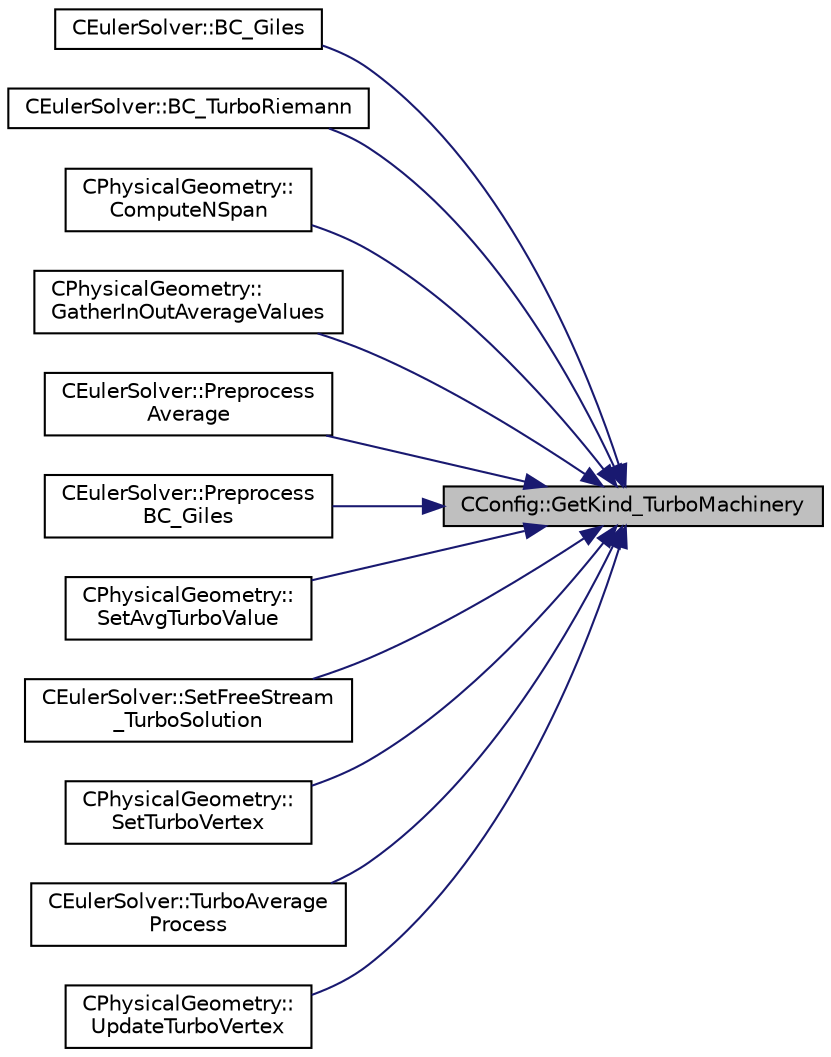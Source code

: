 digraph "CConfig::GetKind_TurboMachinery"
{
 // LATEX_PDF_SIZE
  edge [fontname="Helvetica",fontsize="10",labelfontname="Helvetica",labelfontsize="10"];
  node [fontname="Helvetica",fontsize="10",shape=record];
  rankdir="RL";
  Node1 [label="CConfig::GetKind_TurboMachinery",height=0.2,width=0.4,color="black", fillcolor="grey75", style="filled", fontcolor="black",tooltip="Get the kind of turbomachinery architecture."];
  Node1 -> Node2 [dir="back",color="midnightblue",fontsize="10",style="solid",fontname="Helvetica"];
  Node2 [label="CEulerSolver::BC_Giles",height=0.2,width=0.4,color="black", fillcolor="white", style="filled",URL="$classCEulerSolver.html#a40fad0a57e8dcba8a8f4d4fa8eab02f0",tooltip="Impose the boundary condition using characteristic recostruction."];
  Node1 -> Node3 [dir="back",color="midnightblue",fontsize="10",style="solid",fontname="Helvetica"];
  Node3 [label="CEulerSolver::BC_TurboRiemann",height=0.2,width=0.4,color="black", fillcolor="white", style="filled",URL="$classCEulerSolver.html#a8e036f2dff1d945d814c93a74159a3cc",tooltip="Impose the boundary condition using characteristic recostruction."];
  Node1 -> Node4 [dir="back",color="midnightblue",fontsize="10",style="solid",fontname="Helvetica"];
  Node4 [label="CPhysicalGeometry::\lComputeNSpan",height=0.2,width=0.4,color="black", fillcolor="white", style="filled",URL="$classCPhysicalGeometry.html#aa3fbc055a43bbab16e7b5aa5ceecd14f",tooltip="Set number of span wise level for turbomachinery computation."];
  Node1 -> Node5 [dir="back",color="midnightblue",fontsize="10",style="solid",fontname="Helvetica"];
  Node5 [label="CPhysicalGeometry::\lGatherInOutAverageValues",height=0.2,width=0.4,color="black", fillcolor="white", style="filled",URL="$classCPhysicalGeometry.html#af64e3443a9381960d56065bd61802ab3",tooltip="Set turbo boundary vertex."];
  Node1 -> Node6 [dir="back",color="midnightblue",fontsize="10",style="solid",fontname="Helvetica"];
  Node6 [label="CEulerSolver::Preprocess\lAverage",height=0.2,width=0.4,color="black", fillcolor="white", style="filled",URL="$classCEulerSolver.html#a220a1c92ae192cc3962acf187cc0628c",tooltip="It computes average quantities along the span for turbomachinery analysis."];
  Node1 -> Node7 [dir="back",color="midnightblue",fontsize="10",style="solid",fontname="Helvetica"];
  Node7 [label="CEulerSolver::Preprocess\lBC_Giles",height=0.2,width=0.4,color="black", fillcolor="white", style="filled",URL="$classCEulerSolver.html#a4effd63e51aef9426ea0e327c104bb30",tooltip="It computes Fourier transformation for the needed quantities along the pitch for each span in turboma..."];
  Node1 -> Node8 [dir="back",color="midnightblue",fontsize="10",style="solid",fontname="Helvetica"];
  Node8 [label="CPhysicalGeometry::\lSetAvgTurboValue",height=0.2,width=0.4,color="black", fillcolor="white", style="filled",URL="$classCPhysicalGeometry.html#a4cc998068d7c155432682355c432b7b7",tooltip="Set turbo boundary vertex."];
  Node1 -> Node9 [dir="back",color="midnightblue",fontsize="10",style="solid",fontname="Helvetica"];
  Node9 [label="CEulerSolver::SetFreeStream\l_TurboSolution",height=0.2,width=0.4,color="black", fillcolor="white", style="filled",URL="$classCEulerSolver.html#aba587fb4b29f6925b9a669b0f31d449f",tooltip="Set the solution using the Freestream values."];
  Node1 -> Node10 [dir="back",color="midnightblue",fontsize="10",style="solid",fontname="Helvetica"];
  Node10 [label="CPhysicalGeometry::\lSetTurboVertex",height=0.2,width=0.4,color="black", fillcolor="white", style="filled",URL="$classCPhysicalGeometry.html#a077e7ef5365c3a8ab069cb332f53e8aa",tooltip="Set turbo boundary vertex."];
  Node1 -> Node11 [dir="back",color="midnightblue",fontsize="10",style="solid",fontname="Helvetica"];
  Node11 [label="CEulerSolver::TurboAverage\lProcess",height=0.2,width=0.4,color="black", fillcolor="white", style="filled",URL="$classCEulerSolver.html#afe2f428da073b80f64c41422971f9748",tooltip="It computes average quantities along the span for turbomachinery analysis."];
  Node1 -> Node12 [dir="back",color="midnightblue",fontsize="10",style="solid",fontname="Helvetica"];
  Node12 [label="CPhysicalGeometry::\lUpdateTurboVertex",height=0.2,width=0.4,color="black", fillcolor="white", style="filled",URL="$classCPhysicalGeometry.html#a54c12f341098af662d0803d6f7c863a5",tooltip="update turbo boundary vertex."];
}
